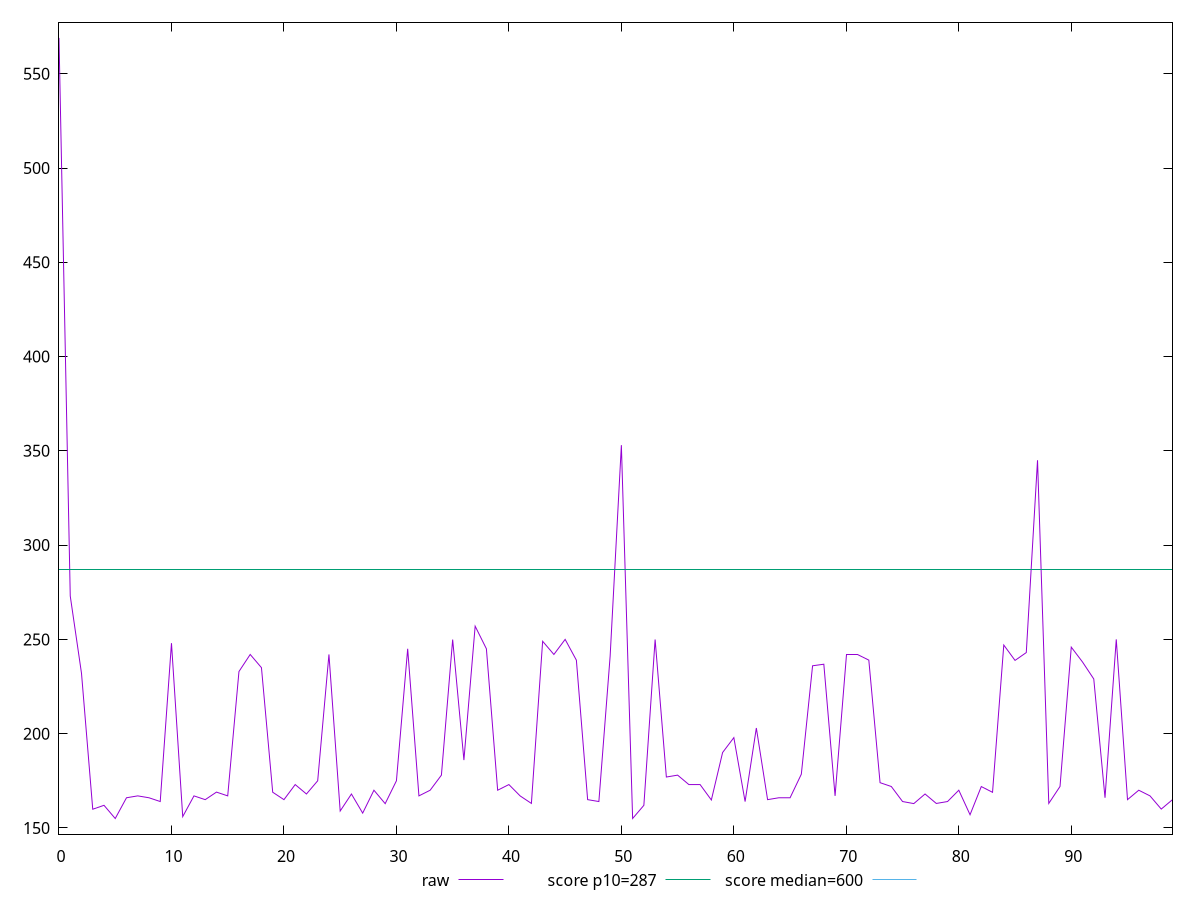 reset

$raw <<EOF
0 569.0000000000005
1 272.9999999999991
2 232
3 159.91949999999906
4 162
5 154.98999999999978
6 165.9970000000003
7 167
8 165.9943000000003
9 163.9999999999991
10 248
11 156
12 166.9961000000003
13 164.9974999999995
14 169
15 166.99679999999898
16 232.94900000000052
17 242
18 235
19 168.9369999999999
20 164.9969000000001
21 172.9961000000003
22 167.99999999999818
23 175
24 242
25 158.97400000000016
26 167.98700000000008
27 157.85800000000108
28 170
29 162.8754999999992
30 174.9999999999991
31 244.9999999999991
32 166.9971000000005
33 170
34 177.99999999999818
35 249.89900000000034
36 185.9893000000011
37 257
38 245
39 170
40 172.9963000000007
41 166.97550000000047
42 163
43 248.9984999999997
44 242
45 249.99895000000015
46 238.95600000000013
47 165
48 163.9965000000002
49 241.0000000000009
50 353
51 155.0000000000009
52 161.9932000000008
53 249.9384999999993
54 176.996000000001
55 177.9985000000006
56 173
57 172.9907000000003
58 164.8209999999999
59 190
60 197.88949999999932
61 163.97200000000066
62 203
63 165
64 166
65 165.996900000001
66 178.5
67 235.99835000000076
68 236.82750000000033
69 166.9975000000004
70 242
71 242
72 238.9988000000003
73 174.0000000000009
74 171.97199999999975
75 164
76 162.90700000000106
77 168
78 162.98100000000068
79 164
80 170.0000000000009
81 157
82 171.941499999999
83 168.89400000000023
84 247
85 238.85050000000047
86 243
87 345
88 163
89 172
90 245.88550000000032
91 237.9985999999999
92 229
93 166
94 249.9982
95 164.9975999999997
96 170
97 167.0000000000009
98 160
99 164.9999999999991
EOF

set key outside below
set xrange [0:99]
set yrange [146.70979999999977:577.2802000000005]
set trange [146.70979999999977:577.2802000000005]
set terminal svg size 640, 500 enhanced background rgb 'white'
set output "reports/report_00033_2021-03-01T14-23-16.841Z/total-blocking-time/samples/astro-inner-cached/raw/values.svg"

plot $raw title "raw" with line, \
     287 title "score p10=287", \
     600 title "score median=600"

reset

